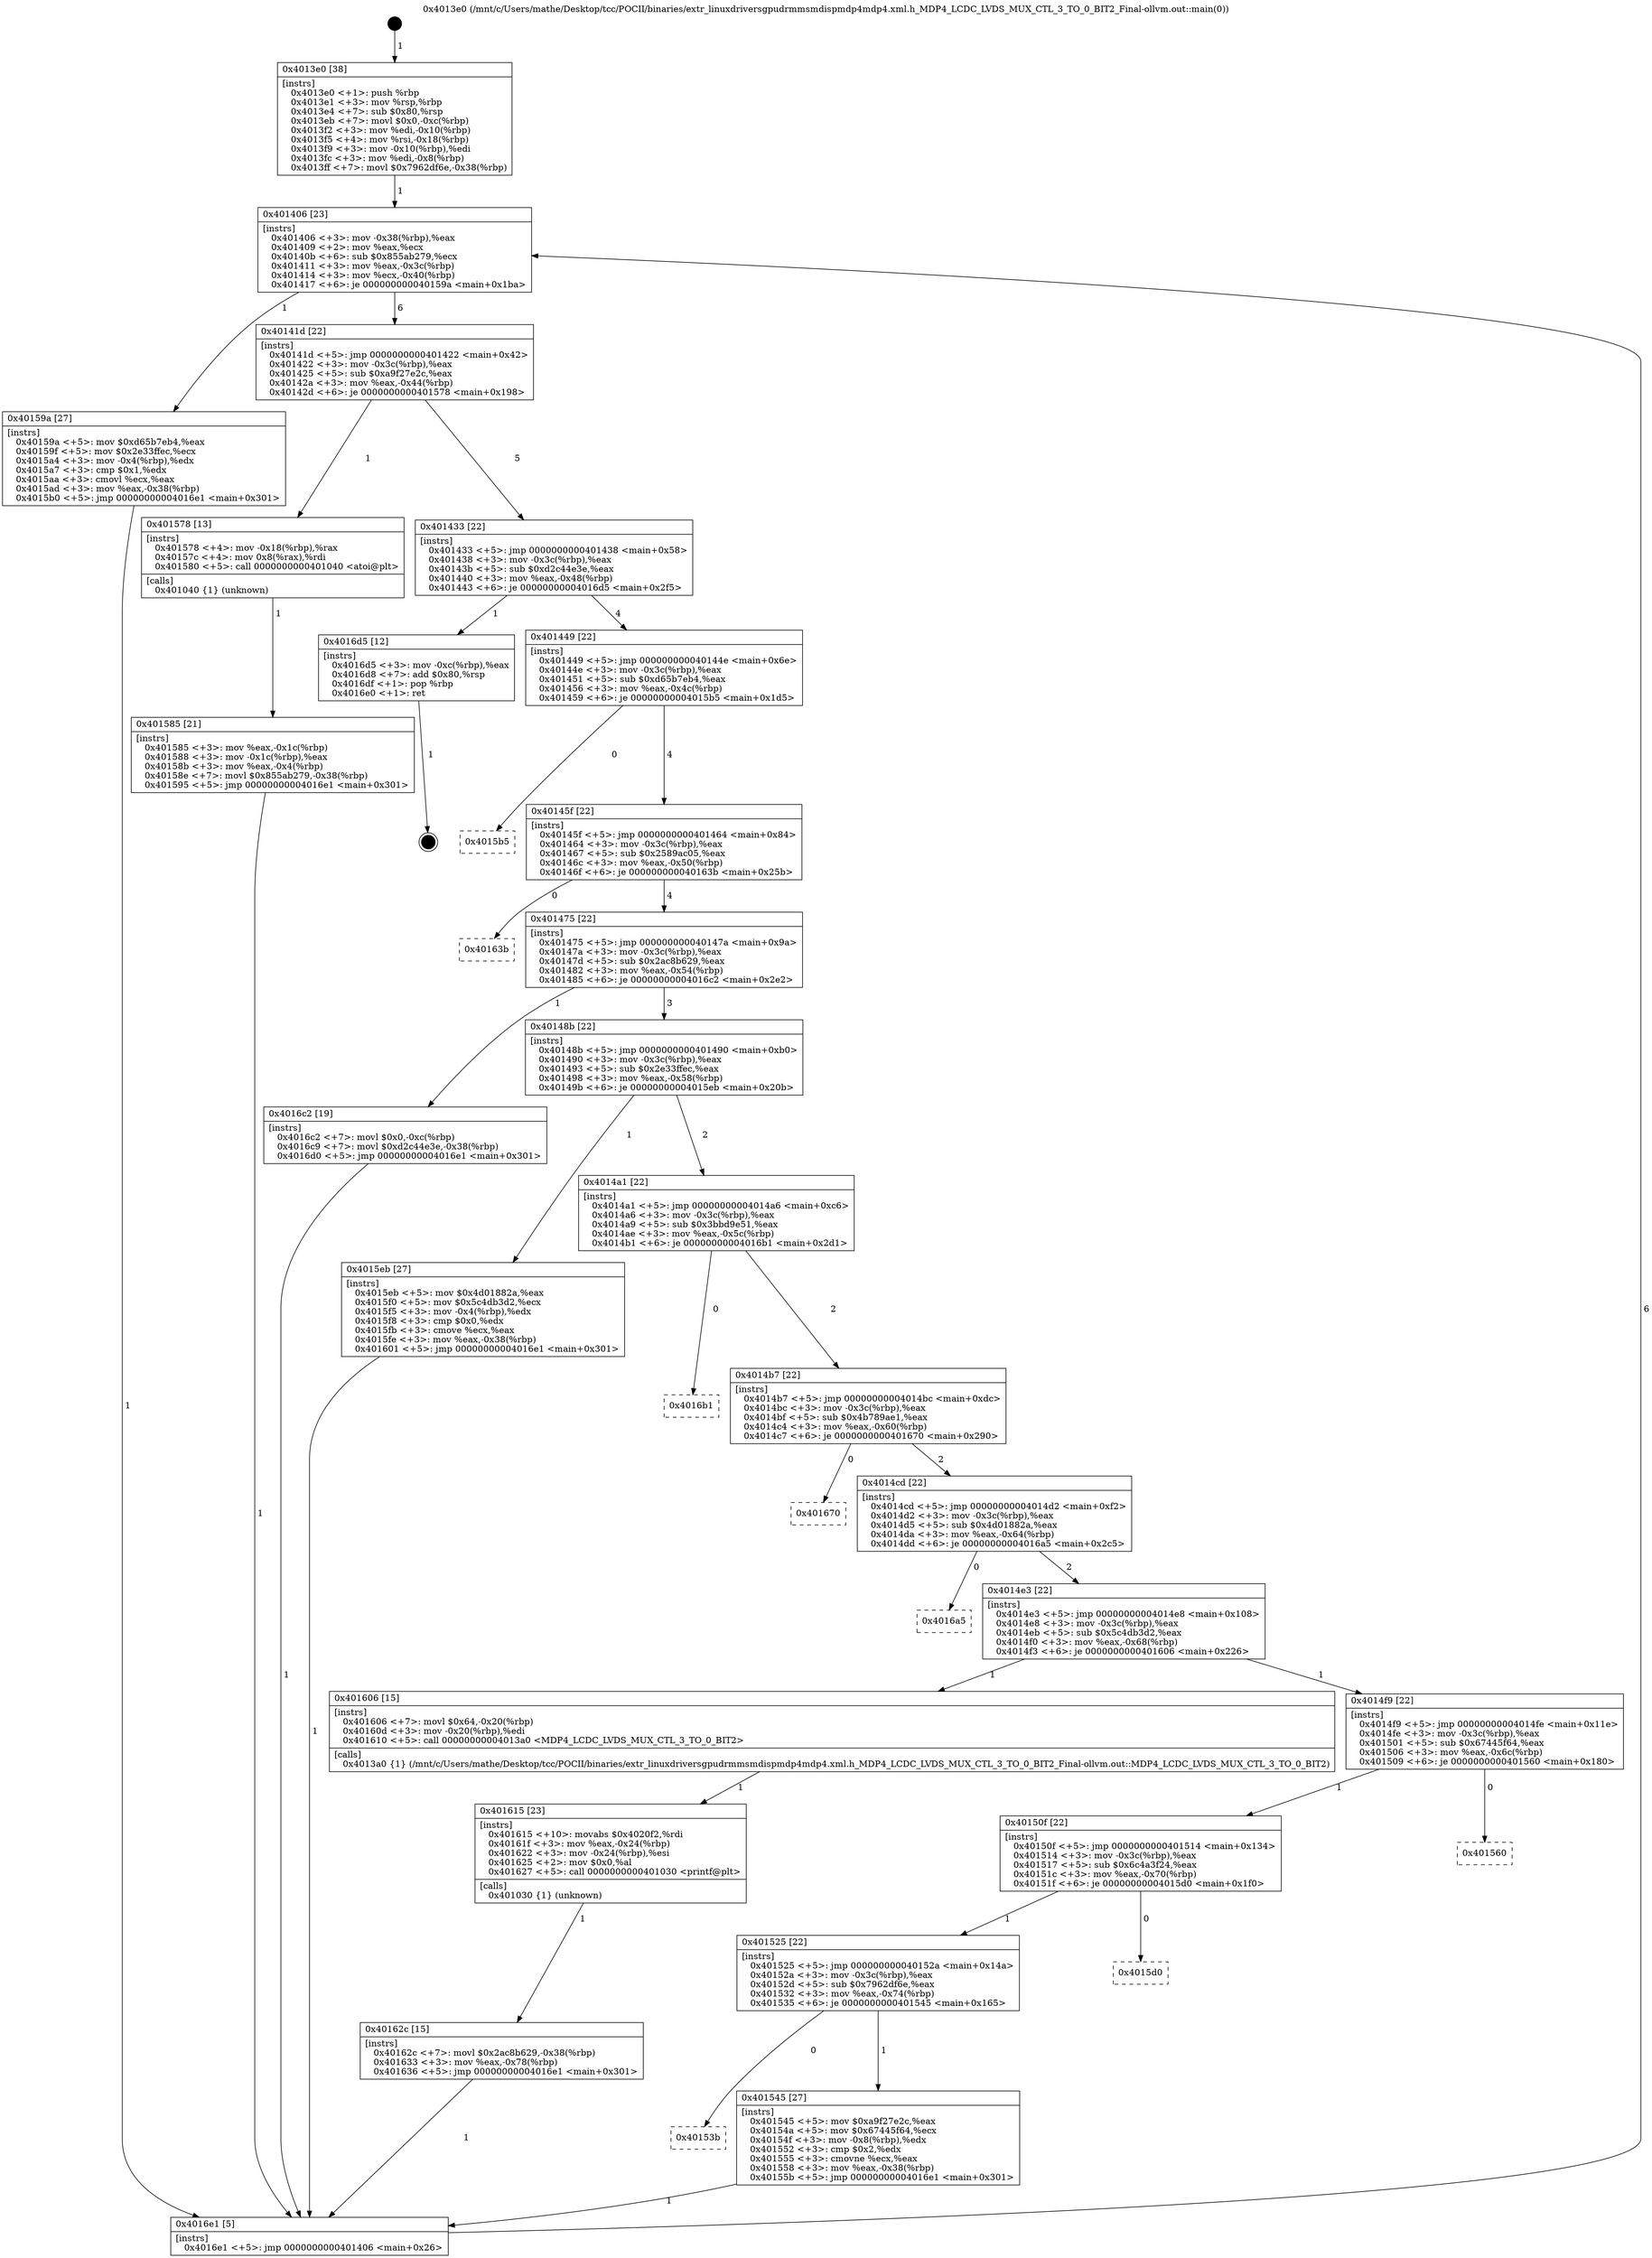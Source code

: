 digraph "0x4013e0" {
  label = "0x4013e0 (/mnt/c/Users/mathe/Desktop/tcc/POCII/binaries/extr_linuxdriversgpudrmmsmdispmdp4mdp4.xml.h_MDP4_LCDC_LVDS_MUX_CTL_3_TO_0_BIT2_Final-ollvm.out::main(0))"
  labelloc = "t"
  node[shape=record]

  Entry [label="",width=0.3,height=0.3,shape=circle,fillcolor=black,style=filled]
  "0x401406" [label="{
     0x401406 [23]\l
     | [instrs]\l
     &nbsp;&nbsp;0x401406 \<+3\>: mov -0x38(%rbp),%eax\l
     &nbsp;&nbsp;0x401409 \<+2\>: mov %eax,%ecx\l
     &nbsp;&nbsp;0x40140b \<+6\>: sub $0x855ab279,%ecx\l
     &nbsp;&nbsp;0x401411 \<+3\>: mov %eax,-0x3c(%rbp)\l
     &nbsp;&nbsp;0x401414 \<+3\>: mov %ecx,-0x40(%rbp)\l
     &nbsp;&nbsp;0x401417 \<+6\>: je 000000000040159a \<main+0x1ba\>\l
  }"]
  "0x40159a" [label="{
     0x40159a [27]\l
     | [instrs]\l
     &nbsp;&nbsp;0x40159a \<+5\>: mov $0xd65b7eb4,%eax\l
     &nbsp;&nbsp;0x40159f \<+5\>: mov $0x2e33ffec,%ecx\l
     &nbsp;&nbsp;0x4015a4 \<+3\>: mov -0x4(%rbp),%edx\l
     &nbsp;&nbsp;0x4015a7 \<+3\>: cmp $0x1,%edx\l
     &nbsp;&nbsp;0x4015aa \<+3\>: cmovl %ecx,%eax\l
     &nbsp;&nbsp;0x4015ad \<+3\>: mov %eax,-0x38(%rbp)\l
     &nbsp;&nbsp;0x4015b0 \<+5\>: jmp 00000000004016e1 \<main+0x301\>\l
  }"]
  "0x40141d" [label="{
     0x40141d [22]\l
     | [instrs]\l
     &nbsp;&nbsp;0x40141d \<+5\>: jmp 0000000000401422 \<main+0x42\>\l
     &nbsp;&nbsp;0x401422 \<+3\>: mov -0x3c(%rbp),%eax\l
     &nbsp;&nbsp;0x401425 \<+5\>: sub $0xa9f27e2c,%eax\l
     &nbsp;&nbsp;0x40142a \<+3\>: mov %eax,-0x44(%rbp)\l
     &nbsp;&nbsp;0x40142d \<+6\>: je 0000000000401578 \<main+0x198\>\l
  }"]
  Exit [label="",width=0.3,height=0.3,shape=circle,fillcolor=black,style=filled,peripheries=2]
  "0x401578" [label="{
     0x401578 [13]\l
     | [instrs]\l
     &nbsp;&nbsp;0x401578 \<+4\>: mov -0x18(%rbp),%rax\l
     &nbsp;&nbsp;0x40157c \<+4\>: mov 0x8(%rax),%rdi\l
     &nbsp;&nbsp;0x401580 \<+5\>: call 0000000000401040 \<atoi@plt\>\l
     | [calls]\l
     &nbsp;&nbsp;0x401040 \{1\} (unknown)\l
  }"]
  "0x401433" [label="{
     0x401433 [22]\l
     | [instrs]\l
     &nbsp;&nbsp;0x401433 \<+5\>: jmp 0000000000401438 \<main+0x58\>\l
     &nbsp;&nbsp;0x401438 \<+3\>: mov -0x3c(%rbp),%eax\l
     &nbsp;&nbsp;0x40143b \<+5\>: sub $0xd2c44e3e,%eax\l
     &nbsp;&nbsp;0x401440 \<+3\>: mov %eax,-0x48(%rbp)\l
     &nbsp;&nbsp;0x401443 \<+6\>: je 00000000004016d5 \<main+0x2f5\>\l
  }"]
  "0x40162c" [label="{
     0x40162c [15]\l
     | [instrs]\l
     &nbsp;&nbsp;0x40162c \<+7\>: movl $0x2ac8b629,-0x38(%rbp)\l
     &nbsp;&nbsp;0x401633 \<+3\>: mov %eax,-0x78(%rbp)\l
     &nbsp;&nbsp;0x401636 \<+5\>: jmp 00000000004016e1 \<main+0x301\>\l
  }"]
  "0x4016d5" [label="{
     0x4016d5 [12]\l
     | [instrs]\l
     &nbsp;&nbsp;0x4016d5 \<+3\>: mov -0xc(%rbp),%eax\l
     &nbsp;&nbsp;0x4016d8 \<+7\>: add $0x80,%rsp\l
     &nbsp;&nbsp;0x4016df \<+1\>: pop %rbp\l
     &nbsp;&nbsp;0x4016e0 \<+1\>: ret\l
  }"]
  "0x401449" [label="{
     0x401449 [22]\l
     | [instrs]\l
     &nbsp;&nbsp;0x401449 \<+5\>: jmp 000000000040144e \<main+0x6e\>\l
     &nbsp;&nbsp;0x40144e \<+3\>: mov -0x3c(%rbp),%eax\l
     &nbsp;&nbsp;0x401451 \<+5\>: sub $0xd65b7eb4,%eax\l
     &nbsp;&nbsp;0x401456 \<+3\>: mov %eax,-0x4c(%rbp)\l
     &nbsp;&nbsp;0x401459 \<+6\>: je 00000000004015b5 \<main+0x1d5\>\l
  }"]
  "0x401615" [label="{
     0x401615 [23]\l
     | [instrs]\l
     &nbsp;&nbsp;0x401615 \<+10\>: movabs $0x4020f2,%rdi\l
     &nbsp;&nbsp;0x40161f \<+3\>: mov %eax,-0x24(%rbp)\l
     &nbsp;&nbsp;0x401622 \<+3\>: mov -0x24(%rbp),%esi\l
     &nbsp;&nbsp;0x401625 \<+2\>: mov $0x0,%al\l
     &nbsp;&nbsp;0x401627 \<+5\>: call 0000000000401030 \<printf@plt\>\l
     | [calls]\l
     &nbsp;&nbsp;0x401030 \{1\} (unknown)\l
  }"]
  "0x4015b5" [label="{
     0x4015b5\l
  }", style=dashed]
  "0x40145f" [label="{
     0x40145f [22]\l
     | [instrs]\l
     &nbsp;&nbsp;0x40145f \<+5\>: jmp 0000000000401464 \<main+0x84\>\l
     &nbsp;&nbsp;0x401464 \<+3\>: mov -0x3c(%rbp),%eax\l
     &nbsp;&nbsp;0x401467 \<+5\>: sub $0x2589ac05,%eax\l
     &nbsp;&nbsp;0x40146c \<+3\>: mov %eax,-0x50(%rbp)\l
     &nbsp;&nbsp;0x40146f \<+6\>: je 000000000040163b \<main+0x25b\>\l
  }"]
  "0x401585" [label="{
     0x401585 [21]\l
     | [instrs]\l
     &nbsp;&nbsp;0x401585 \<+3\>: mov %eax,-0x1c(%rbp)\l
     &nbsp;&nbsp;0x401588 \<+3\>: mov -0x1c(%rbp),%eax\l
     &nbsp;&nbsp;0x40158b \<+3\>: mov %eax,-0x4(%rbp)\l
     &nbsp;&nbsp;0x40158e \<+7\>: movl $0x855ab279,-0x38(%rbp)\l
     &nbsp;&nbsp;0x401595 \<+5\>: jmp 00000000004016e1 \<main+0x301\>\l
  }"]
  "0x40163b" [label="{
     0x40163b\l
  }", style=dashed]
  "0x401475" [label="{
     0x401475 [22]\l
     | [instrs]\l
     &nbsp;&nbsp;0x401475 \<+5\>: jmp 000000000040147a \<main+0x9a\>\l
     &nbsp;&nbsp;0x40147a \<+3\>: mov -0x3c(%rbp),%eax\l
     &nbsp;&nbsp;0x40147d \<+5\>: sub $0x2ac8b629,%eax\l
     &nbsp;&nbsp;0x401482 \<+3\>: mov %eax,-0x54(%rbp)\l
     &nbsp;&nbsp;0x401485 \<+6\>: je 00000000004016c2 \<main+0x2e2\>\l
  }"]
  "0x4013e0" [label="{
     0x4013e0 [38]\l
     | [instrs]\l
     &nbsp;&nbsp;0x4013e0 \<+1\>: push %rbp\l
     &nbsp;&nbsp;0x4013e1 \<+3\>: mov %rsp,%rbp\l
     &nbsp;&nbsp;0x4013e4 \<+7\>: sub $0x80,%rsp\l
     &nbsp;&nbsp;0x4013eb \<+7\>: movl $0x0,-0xc(%rbp)\l
     &nbsp;&nbsp;0x4013f2 \<+3\>: mov %edi,-0x10(%rbp)\l
     &nbsp;&nbsp;0x4013f5 \<+4\>: mov %rsi,-0x18(%rbp)\l
     &nbsp;&nbsp;0x4013f9 \<+3\>: mov -0x10(%rbp),%edi\l
     &nbsp;&nbsp;0x4013fc \<+3\>: mov %edi,-0x8(%rbp)\l
     &nbsp;&nbsp;0x4013ff \<+7\>: movl $0x7962df6e,-0x38(%rbp)\l
  }"]
  "0x4016c2" [label="{
     0x4016c2 [19]\l
     | [instrs]\l
     &nbsp;&nbsp;0x4016c2 \<+7\>: movl $0x0,-0xc(%rbp)\l
     &nbsp;&nbsp;0x4016c9 \<+7\>: movl $0xd2c44e3e,-0x38(%rbp)\l
     &nbsp;&nbsp;0x4016d0 \<+5\>: jmp 00000000004016e1 \<main+0x301\>\l
  }"]
  "0x40148b" [label="{
     0x40148b [22]\l
     | [instrs]\l
     &nbsp;&nbsp;0x40148b \<+5\>: jmp 0000000000401490 \<main+0xb0\>\l
     &nbsp;&nbsp;0x401490 \<+3\>: mov -0x3c(%rbp),%eax\l
     &nbsp;&nbsp;0x401493 \<+5\>: sub $0x2e33ffec,%eax\l
     &nbsp;&nbsp;0x401498 \<+3\>: mov %eax,-0x58(%rbp)\l
     &nbsp;&nbsp;0x40149b \<+6\>: je 00000000004015eb \<main+0x20b\>\l
  }"]
  "0x4016e1" [label="{
     0x4016e1 [5]\l
     | [instrs]\l
     &nbsp;&nbsp;0x4016e1 \<+5\>: jmp 0000000000401406 \<main+0x26\>\l
  }"]
  "0x4015eb" [label="{
     0x4015eb [27]\l
     | [instrs]\l
     &nbsp;&nbsp;0x4015eb \<+5\>: mov $0x4d01882a,%eax\l
     &nbsp;&nbsp;0x4015f0 \<+5\>: mov $0x5c4db3d2,%ecx\l
     &nbsp;&nbsp;0x4015f5 \<+3\>: mov -0x4(%rbp),%edx\l
     &nbsp;&nbsp;0x4015f8 \<+3\>: cmp $0x0,%edx\l
     &nbsp;&nbsp;0x4015fb \<+3\>: cmove %ecx,%eax\l
     &nbsp;&nbsp;0x4015fe \<+3\>: mov %eax,-0x38(%rbp)\l
     &nbsp;&nbsp;0x401601 \<+5\>: jmp 00000000004016e1 \<main+0x301\>\l
  }"]
  "0x4014a1" [label="{
     0x4014a1 [22]\l
     | [instrs]\l
     &nbsp;&nbsp;0x4014a1 \<+5\>: jmp 00000000004014a6 \<main+0xc6\>\l
     &nbsp;&nbsp;0x4014a6 \<+3\>: mov -0x3c(%rbp),%eax\l
     &nbsp;&nbsp;0x4014a9 \<+5\>: sub $0x3bbd9e51,%eax\l
     &nbsp;&nbsp;0x4014ae \<+3\>: mov %eax,-0x5c(%rbp)\l
     &nbsp;&nbsp;0x4014b1 \<+6\>: je 00000000004016b1 \<main+0x2d1\>\l
  }"]
  "0x40153b" [label="{
     0x40153b\l
  }", style=dashed]
  "0x4016b1" [label="{
     0x4016b1\l
  }", style=dashed]
  "0x4014b7" [label="{
     0x4014b7 [22]\l
     | [instrs]\l
     &nbsp;&nbsp;0x4014b7 \<+5\>: jmp 00000000004014bc \<main+0xdc\>\l
     &nbsp;&nbsp;0x4014bc \<+3\>: mov -0x3c(%rbp),%eax\l
     &nbsp;&nbsp;0x4014bf \<+5\>: sub $0x4b789ae1,%eax\l
     &nbsp;&nbsp;0x4014c4 \<+3\>: mov %eax,-0x60(%rbp)\l
     &nbsp;&nbsp;0x4014c7 \<+6\>: je 0000000000401670 \<main+0x290\>\l
  }"]
  "0x401545" [label="{
     0x401545 [27]\l
     | [instrs]\l
     &nbsp;&nbsp;0x401545 \<+5\>: mov $0xa9f27e2c,%eax\l
     &nbsp;&nbsp;0x40154a \<+5\>: mov $0x67445f64,%ecx\l
     &nbsp;&nbsp;0x40154f \<+3\>: mov -0x8(%rbp),%edx\l
     &nbsp;&nbsp;0x401552 \<+3\>: cmp $0x2,%edx\l
     &nbsp;&nbsp;0x401555 \<+3\>: cmovne %ecx,%eax\l
     &nbsp;&nbsp;0x401558 \<+3\>: mov %eax,-0x38(%rbp)\l
     &nbsp;&nbsp;0x40155b \<+5\>: jmp 00000000004016e1 \<main+0x301\>\l
  }"]
  "0x401670" [label="{
     0x401670\l
  }", style=dashed]
  "0x4014cd" [label="{
     0x4014cd [22]\l
     | [instrs]\l
     &nbsp;&nbsp;0x4014cd \<+5\>: jmp 00000000004014d2 \<main+0xf2\>\l
     &nbsp;&nbsp;0x4014d2 \<+3\>: mov -0x3c(%rbp),%eax\l
     &nbsp;&nbsp;0x4014d5 \<+5\>: sub $0x4d01882a,%eax\l
     &nbsp;&nbsp;0x4014da \<+3\>: mov %eax,-0x64(%rbp)\l
     &nbsp;&nbsp;0x4014dd \<+6\>: je 00000000004016a5 \<main+0x2c5\>\l
  }"]
  "0x401525" [label="{
     0x401525 [22]\l
     | [instrs]\l
     &nbsp;&nbsp;0x401525 \<+5\>: jmp 000000000040152a \<main+0x14a\>\l
     &nbsp;&nbsp;0x40152a \<+3\>: mov -0x3c(%rbp),%eax\l
     &nbsp;&nbsp;0x40152d \<+5\>: sub $0x7962df6e,%eax\l
     &nbsp;&nbsp;0x401532 \<+3\>: mov %eax,-0x74(%rbp)\l
     &nbsp;&nbsp;0x401535 \<+6\>: je 0000000000401545 \<main+0x165\>\l
  }"]
  "0x4016a5" [label="{
     0x4016a5\l
  }", style=dashed]
  "0x4014e3" [label="{
     0x4014e3 [22]\l
     | [instrs]\l
     &nbsp;&nbsp;0x4014e3 \<+5\>: jmp 00000000004014e8 \<main+0x108\>\l
     &nbsp;&nbsp;0x4014e8 \<+3\>: mov -0x3c(%rbp),%eax\l
     &nbsp;&nbsp;0x4014eb \<+5\>: sub $0x5c4db3d2,%eax\l
     &nbsp;&nbsp;0x4014f0 \<+3\>: mov %eax,-0x68(%rbp)\l
     &nbsp;&nbsp;0x4014f3 \<+6\>: je 0000000000401606 \<main+0x226\>\l
  }"]
  "0x4015d0" [label="{
     0x4015d0\l
  }", style=dashed]
  "0x401606" [label="{
     0x401606 [15]\l
     | [instrs]\l
     &nbsp;&nbsp;0x401606 \<+7\>: movl $0x64,-0x20(%rbp)\l
     &nbsp;&nbsp;0x40160d \<+3\>: mov -0x20(%rbp),%edi\l
     &nbsp;&nbsp;0x401610 \<+5\>: call 00000000004013a0 \<MDP4_LCDC_LVDS_MUX_CTL_3_TO_0_BIT2\>\l
     | [calls]\l
     &nbsp;&nbsp;0x4013a0 \{1\} (/mnt/c/Users/mathe/Desktop/tcc/POCII/binaries/extr_linuxdriversgpudrmmsmdispmdp4mdp4.xml.h_MDP4_LCDC_LVDS_MUX_CTL_3_TO_0_BIT2_Final-ollvm.out::MDP4_LCDC_LVDS_MUX_CTL_3_TO_0_BIT2)\l
  }"]
  "0x4014f9" [label="{
     0x4014f9 [22]\l
     | [instrs]\l
     &nbsp;&nbsp;0x4014f9 \<+5\>: jmp 00000000004014fe \<main+0x11e\>\l
     &nbsp;&nbsp;0x4014fe \<+3\>: mov -0x3c(%rbp),%eax\l
     &nbsp;&nbsp;0x401501 \<+5\>: sub $0x67445f64,%eax\l
     &nbsp;&nbsp;0x401506 \<+3\>: mov %eax,-0x6c(%rbp)\l
     &nbsp;&nbsp;0x401509 \<+6\>: je 0000000000401560 \<main+0x180\>\l
  }"]
  "0x40150f" [label="{
     0x40150f [22]\l
     | [instrs]\l
     &nbsp;&nbsp;0x40150f \<+5\>: jmp 0000000000401514 \<main+0x134\>\l
     &nbsp;&nbsp;0x401514 \<+3\>: mov -0x3c(%rbp),%eax\l
     &nbsp;&nbsp;0x401517 \<+5\>: sub $0x6c4a3f24,%eax\l
     &nbsp;&nbsp;0x40151c \<+3\>: mov %eax,-0x70(%rbp)\l
     &nbsp;&nbsp;0x40151f \<+6\>: je 00000000004015d0 \<main+0x1f0\>\l
  }"]
  "0x401560" [label="{
     0x401560\l
  }", style=dashed]
  Entry -> "0x4013e0" [label=" 1"]
  "0x401406" -> "0x40159a" [label=" 1"]
  "0x401406" -> "0x40141d" [label=" 6"]
  "0x4016d5" -> Exit [label=" 1"]
  "0x40141d" -> "0x401578" [label=" 1"]
  "0x40141d" -> "0x401433" [label=" 5"]
  "0x4016c2" -> "0x4016e1" [label=" 1"]
  "0x401433" -> "0x4016d5" [label=" 1"]
  "0x401433" -> "0x401449" [label=" 4"]
  "0x40162c" -> "0x4016e1" [label=" 1"]
  "0x401449" -> "0x4015b5" [label=" 0"]
  "0x401449" -> "0x40145f" [label=" 4"]
  "0x401615" -> "0x40162c" [label=" 1"]
  "0x40145f" -> "0x40163b" [label=" 0"]
  "0x40145f" -> "0x401475" [label=" 4"]
  "0x401606" -> "0x401615" [label=" 1"]
  "0x401475" -> "0x4016c2" [label=" 1"]
  "0x401475" -> "0x40148b" [label=" 3"]
  "0x4015eb" -> "0x4016e1" [label=" 1"]
  "0x40148b" -> "0x4015eb" [label=" 1"]
  "0x40148b" -> "0x4014a1" [label=" 2"]
  "0x40159a" -> "0x4016e1" [label=" 1"]
  "0x4014a1" -> "0x4016b1" [label=" 0"]
  "0x4014a1" -> "0x4014b7" [label=" 2"]
  "0x401585" -> "0x4016e1" [label=" 1"]
  "0x4014b7" -> "0x401670" [label=" 0"]
  "0x4014b7" -> "0x4014cd" [label=" 2"]
  "0x401578" -> "0x401585" [label=" 1"]
  "0x4014cd" -> "0x4016a5" [label=" 0"]
  "0x4014cd" -> "0x4014e3" [label=" 2"]
  "0x4013e0" -> "0x401406" [label=" 1"]
  "0x4014e3" -> "0x401606" [label=" 1"]
  "0x4014e3" -> "0x4014f9" [label=" 1"]
  "0x401545" -> "0x4016e1" [label=" 1"]
  "0x4014f9" -> "0x401560" [label=" 0"]
  "0x4014f9" -> "0x40150f" [label=" 1"]
  "0x401525" -> "0x40153b" [label=" 0"]
  "0x40150f" -> "0x4015d0" [label=" 0"]
  "0x40150f" -> "0x401525" [label=" 1"]
  "0x4016e1" -> "0x401406" [label=" 6"]
  "0x401525" -> "0x401545" [label=" 1"]
}
